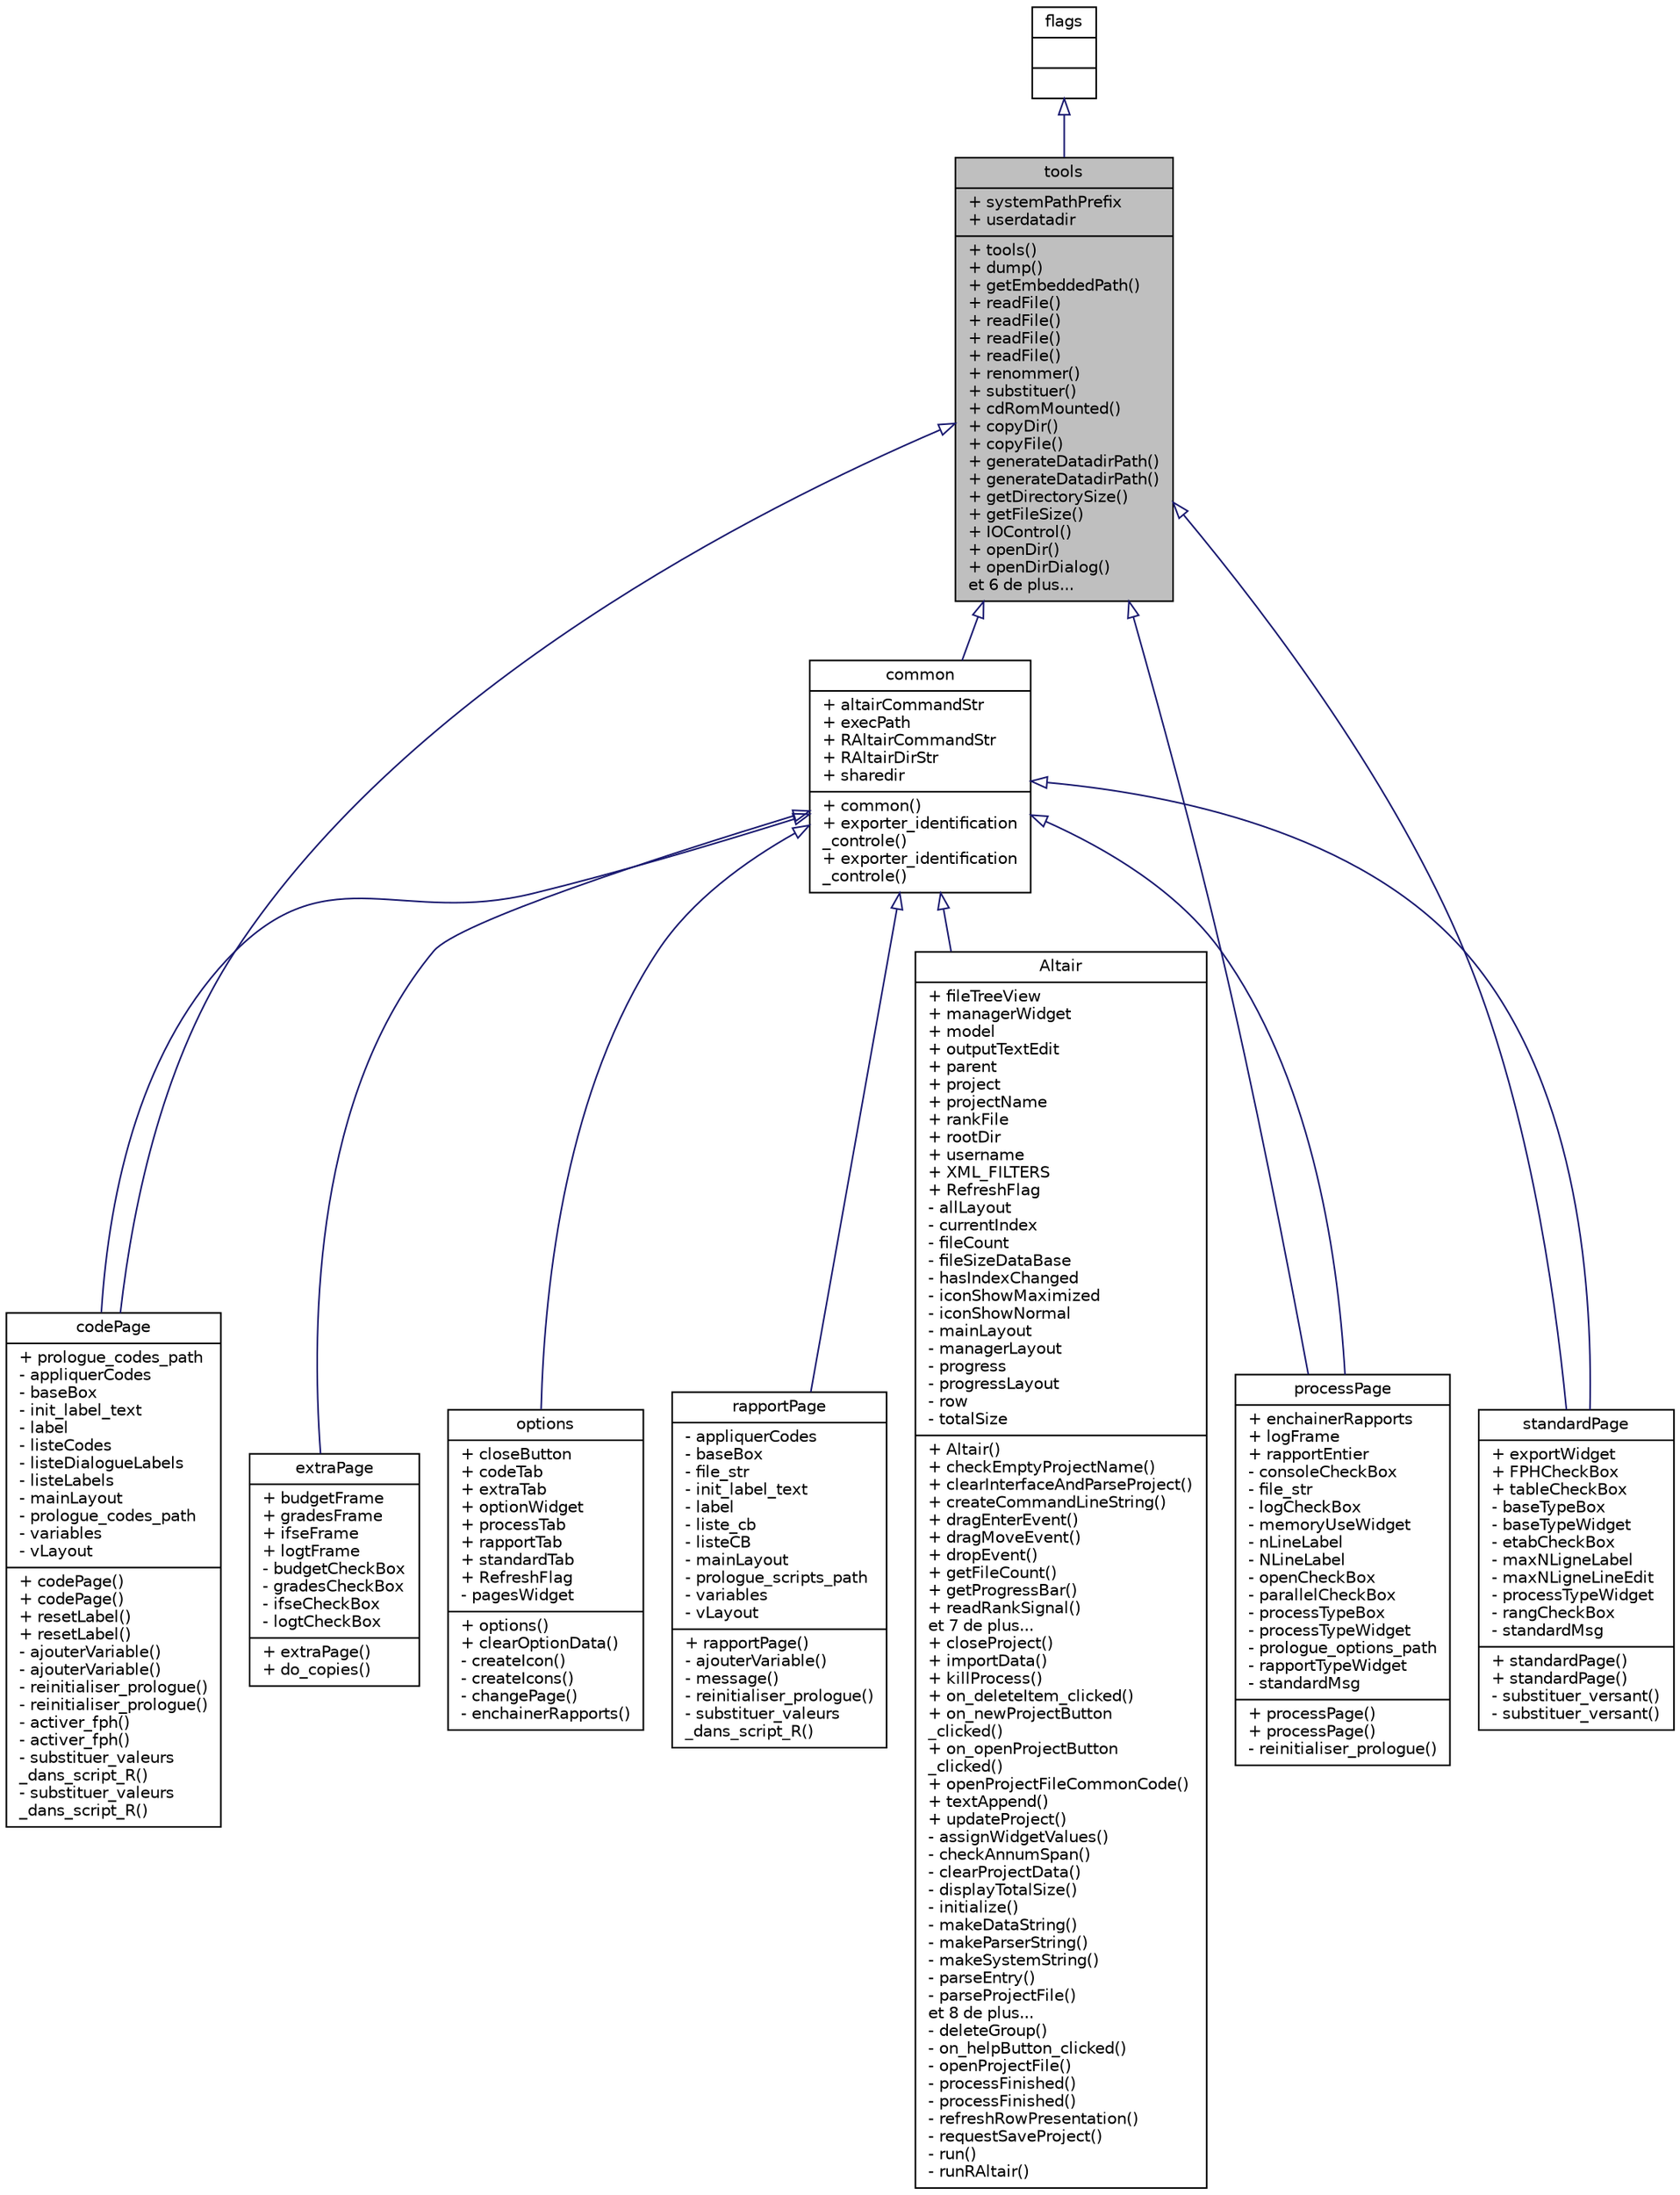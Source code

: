 digraph "tools"
{
 // INTERACTIVE_SVG=YES
  edge [fontname="Helvetica",fontsize="10",labelfontname="Helvetica",labelfontsize="10"];
  node [fontname="Helvetica",fontsize="10",shape=record];
  Node0 [label="{tools\n|+ systemPathPrefix\l+ userdatadir\l|+ tools()\l+ dump()\l+ getEmbeddedPath()\l+ readFile()\l+ readFile()\l+ readFile()\l+ readFile()\l+ renommer()\l+ substituer()\l+ cdRomMounted()\l+ copyDir()\l+ copyFile()\l+ generateDatadirPath()\l+ generateDatadirPath()\l+ getDirectorySize()\l+ getFileSize()\l+ IOControl()\l+ openDir()\l+ openDirDialog()\let 6 de plus...\l}",height=0.2,width=0.4,color="black", fillcolor="grey75", style="filled", fontcolor="black"];
  Node1 -> Node0 [dir="back",color="midnightblue",fontsize="10",style="solid",arrowtail="onormal",fontname="Helvetica"];
  Node1 [label="{flags\n||}",height=0.2,width=0.4,color="black", fillcolor="white", style="filled",URL="$classflags.html"];
  Node0 -> Node2 [dir="back",color="midnightblue",fontsize="10",style="solid",arrowtail="onormal",fontname="Helvetica"];
  Node2 [label="{codePage\n|+ prologue_codes_path\l- appliquerCodes\l- baseBox\l- init_label_text\l- label\l- listeCodes\l- listeDialogueLabels\l- listeLabels\l- mainLayout\l- prologue_codes_path\l- variables\l- vLayout\l|+ codePage()\l+ codePage()\l+ resetLabel()\l+ resetLabel()\l- ajouterVariable()\l- ajouterVariable()\l- reinitialiser_prologue()\l- reinitialiser_prologue()\l- activer_fph()\l- activer_fph()\l- substituer_valeurs\l_dans_script_R()\l- substituer_valeurs\l_dans_script_R()\l}",height=0.2,width=0.4,color="black", fillcolor="white", style="filled",URL="$classcode_page.html",tooltip="Classe de l&#39;onglet Codes permettant d&#39;exporter des codes de paye manuellement spécifiés vers les scri..."];
  Node0 -> Node3 [dir="back",color="midnightblue",fontsize="10",style="solid",arrowtail="onormal",fontname="Helvetica"];
  Node3 [label="{common\n|+ altairCommandStr\l+ execPath\l+ RAltairCommandStr\l+ RAltairDirStr\l+ sharedir\l|+ common()\l+ exporter_identification\l_controle()\l+ exporter_identification\l_controle()\l}",height=0.2,width=0.4,color="black", fillcolor="white", style="filled",URL="$classcommon.html",tooltip="Classe dérivée de la classe tools ajoutant des fonctionnalités de communication de l&#39;interface vers l..."];
  Node3 -> Node4 [dir="back",color="midnightblue",fontsize="10",style="solid",arrowtail="onormal",fontname="Helvetica"];
  Node4 [label="{Altair\n|+ fileTreeView\l+ managerWidget\l+ model\l+ outputTextEdit\l+ parent\l+ project\l+ projectName\l+ rankFile\l+ rootDir\l+ username\l+ XML_FILTERS\l+ RefreshFlag\l- allLayout\l- currentIndex\l- fileCount\l- fileSizeDataBase\l- hasIndexChanged\l- iconShowMaximized\l- iconShowNormal\l- mainLayout\l- managerLayout\l- progress\l- progressLayout\l- row\l- totalSize\l|+ Altair()\l+ checkEmptyProjectName()\l+ clearInterfaceAndParseProject()\l+ createCommandLineString()\l+ dragEnterEvent()\l+ dragMoveEvent()\l+ dropEvent()\l+ getFileCount()\l+ getProgressBar()\l+ readRankSignal()\let 7 de plus...\l+ closeProject()\l+ importData()\l+ killProcess()\l+ on_deleteItem_clicked()\l+ on_newProjectButton\l_clicked()\l+ on_openProjectButton\l_clicked()\l+ openProjectFileCommonCode()\l+ textAppend()\l+ updateProject()\l- assignWidgetValues()\l- checkAnnumSpan()\l- clearProjectData()\l- displayTotalSize()\l- initialize()\l- makeDataString()\l- makeParserString()\l- makeSystemString()\l- parseEntry()\l- parseProjectFile()\let 8 de plus...\l- deleteGroup()\l- on_helpButton_clicked()\l- openProjectFile()\l- processFinished()\l- processFinished()\l- refreshRowPresentation()\l- requestSaveProject()\l- run()\l- runRAltair()\l}",height=0.2,width=0.4,color="black", fillcolor="white", style="filled",URL="$class_altair.html",tooltip="Classe Altair, agent de la classe MainWindow qui implémente les fonctions globales de l&#39;interface gra..."];
  Node3 -> Node2 [dir="back",color="midnightblue",fontsize="10",style="solid",arrowtail="onormal",fontname="Helvetica"];
  Node3 -> Node5 [dir="back",color="midnightblue",fontsize="10",style="solid",arrowtail="onormal",fontname="Helvetica"];
  Node5 [label="{extraPage\n|+ budgetFrame\l+ gradesFrame\l+ ifseFrame\l+ logtFrame\l- budgetCheckBox\l- gradesCheckBox\l- ifseCheckBox\l- logtCheckBox\l|+ extraPage()\l+ do_copies()\l}",height=0.2,width=0.4,color="black", fillcolor="white", style="filled",URL="$classextra_page.html",tooltip="Classe de l&#39;onglet Extra permettant d&#39;importer les fichiers auxiliaires optionnels (correspondance bu..."];
  Node3 -> Node6 [dir="back",color="midnightblue",fontsize="10",style="solid",arrowtail="onormal",fontname="Helvetica"];
  Node6 [label="{options\n|+ closeButton\l+ codeTab\l+ extraTab\l+ optionWidget\l+ processTab\l+ rapportTab\l+ standardTab\l+ RefreshFlag\l- pagesWidget\l|+ options()\l+ clearOptionData()\l- createIcon()\l- createIcons()\l- changePage()\l- enchainerRapports()\l}",height=0.2,width=0.4,color="black", fillcolor="white", style="filled",URL="$classoptions.html",tooltip="Classe de l&#39;onglet Codes, qui permet de saisir manuellement les codes de paye de certaines catégories..."];
  Node3 -> Node7 [dir="back",color="midnightblue",fontsize="10",style="solid",arrowtail="onormal",fontname="Helvetica"];
  Node7 [label="{processPage\n|+ enchainerRapports\l+ logFrame\l+ rapportEntier\l- consoleCheckBox\l- file_str\l- logCheckBox\l- memoryUseWidget\l- nLineLabel\l- NLineLabel\l- openCheckBox\l- parallelCheckBox\l- processTypeBox\l- processTypeWidget\l- prologue_options_path\l- rapportTypeWidget\l- standardMsg\l|+ processPage()\l+ processPage()\l- reinitialiser_prologue()\l}",height=0.2,width=0.4,color="black", fillcolor="white", style="filled",URL="$classprocess_page.html",tooltip="Classe de l&#39;onglet Traitement du dialgue d&#39;options. "];
  Node3 -> Node8 [dir="back",color="midnightblue",fontsize="10",style="solid",arrowtail="onormal",fontname="Helvetica"];
  Node8 [label="{rapportPage\n|- appliquerCodes\l- baseBox\l- file_str\l- init_label_text\l- label\l- liste_cb\l- listeCB\l- mainLayout\l- prologue_scripts_path\l- variables\l- vLayout\l|+ rapportPage()\l- ajouterVariable()\l- message()\l- reinitialiser_prologue()\l- substituer_valeurs\l_dans_script_R()\l}",height=0.2,width=0.4,color="black", fillcolor="white", style="filled",URL="$classrapport_page.html"];
  Node3 -> Node9 [dir="back",color="midnightblue",fontsize="10",style="solid",arrowtail="onormal",fontname="Helvetica"];
  Node9 [label="{standardPage\n|+ exportWidget\l+ FPHCheckBox\l+ tableCheckBox\l- baseTypeBox\l- baseTypeWidget\l- etabCheckBox\l- maxNLigneLabel\l- maxNLigneLineEdit\l- processTypeWidget\l- rangCheckBox\l- standardMsg\l|+ standardPage()\l+ standardPage()\l- substituer_versant()\l- substituer_versant()\l}",height=0.2,width=0.4,color="black", fillcolor="white", style="filled",URL="$classstandard_page.html",tooltip="Classe de l&#39;onglet \"Format des bases\" du dialogue d&#39;options. "];
  Node0 -> Node7 [dir="back",color="midnightblue",fontsize="10",style="solid",arrowtail="onormal",fontname="Helvetica"];
  Node0 -> Node9 [dir="back",color="midnightblue",fontsize="10",style="solid",arrowtail="onormal",fontname="Helvetica"];
}
